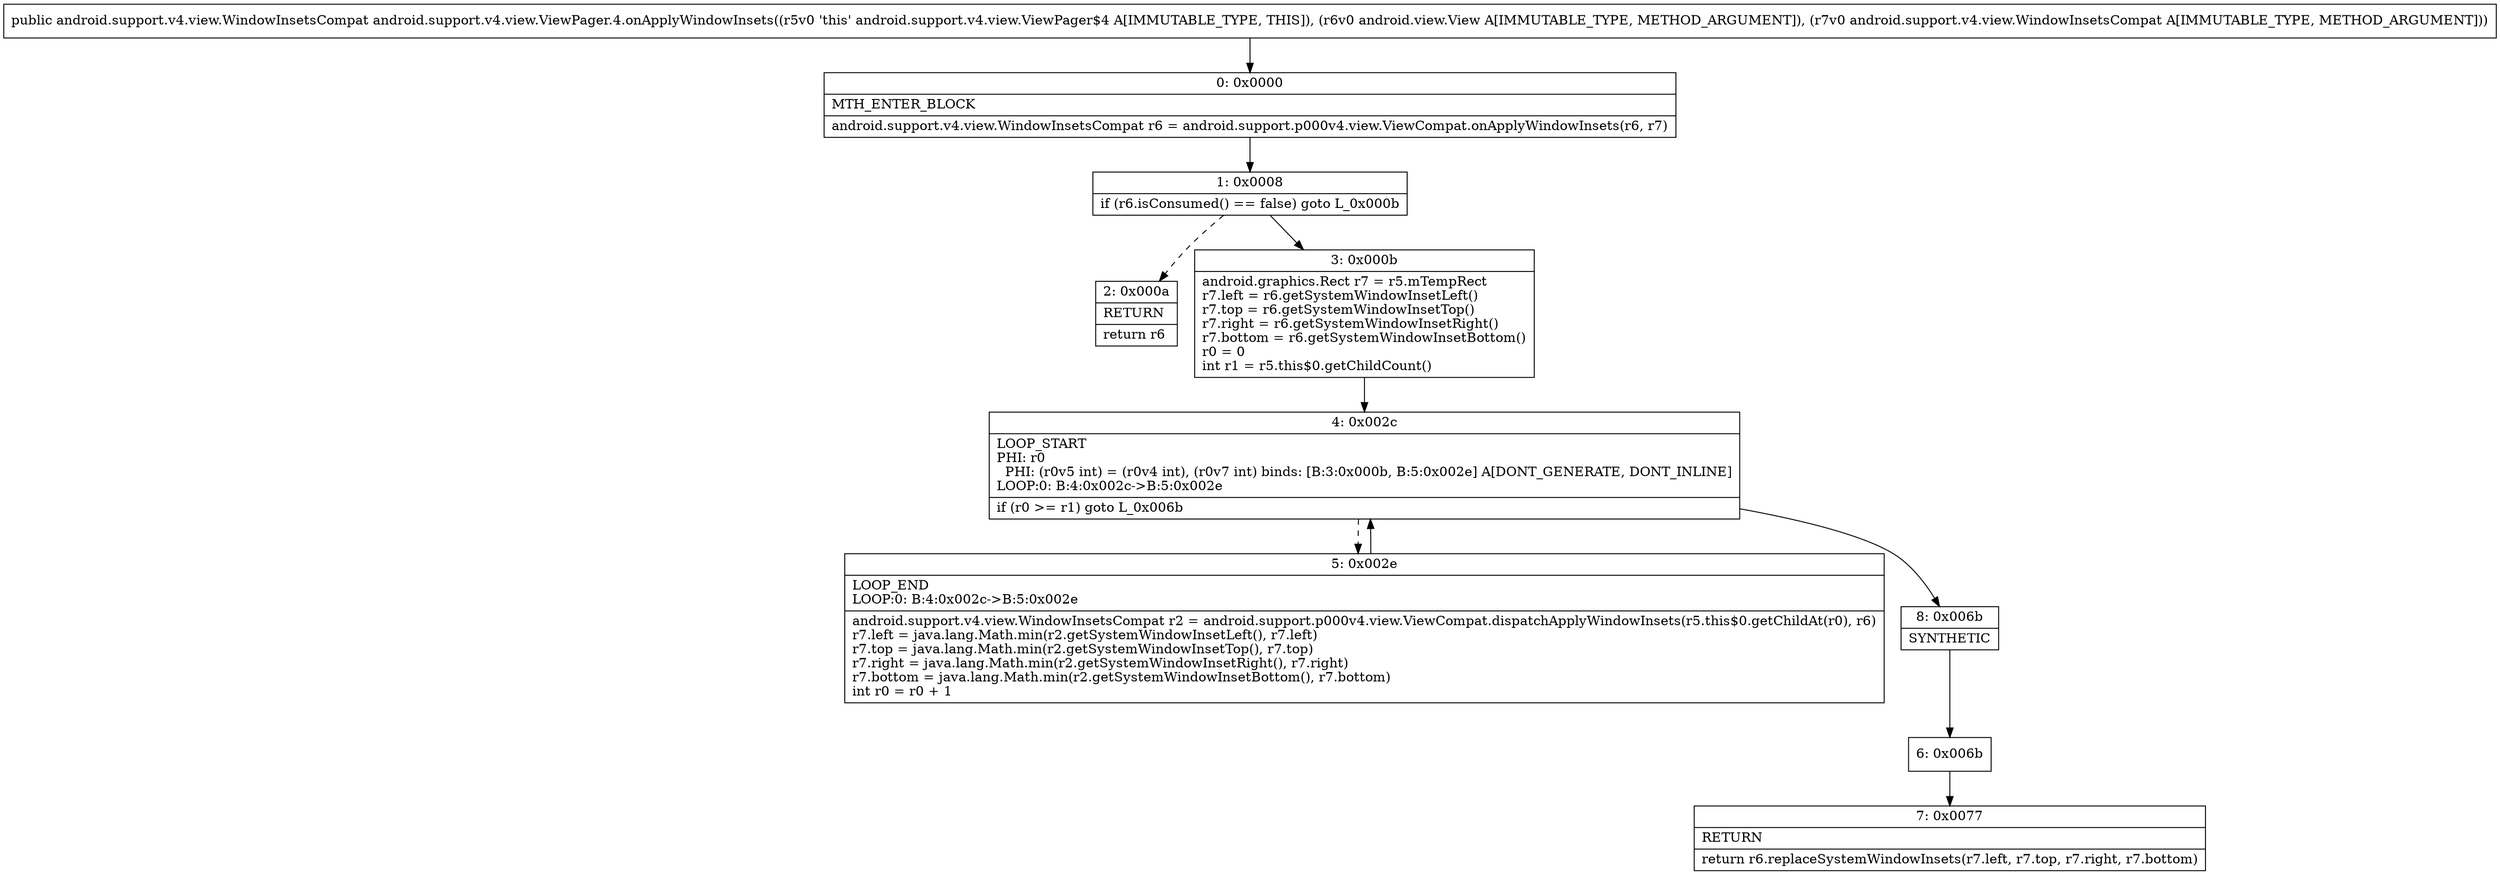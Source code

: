 digraph "CFG forandroid.support.v4.view.ViewPager.4.onApplyWindowInsets(Landroid\/view\/View;Landroid\/support\/v4\/view\/WindowInsetsCompat;)Landroid\/support\/v4\/view\/WindowInsetsCompat;" {
Node_0 [shape=record,label="{0\:\ 0x0000|MTH_ENTER_BLOCK\l|android.support.v4.view.WindowInsetsCompat r6 = android.support.p000v4.view.ViewCompat.onApplyWindowInsets(r6, r7)\l}"];
Node_1 [shape=record,label="{1\:\ 0x0008|if (r6.isConsumed() == false) goto L_0x000b\l}"];
Node_2 [shape=record,label="{2\:\ 0x000a|RETURN\l|return r6\l}"];
Node_3 [shape=record,label="{3\:\ 0x000b|android.graphics.Rect r7 = r5.mTempRect\lr7.left = r6.getSystemWindowInsetLeft()\lr7.top = r6.getSystemWindowInsetTop()\lr7.right = r6.getSystemWindowInsetRight()\lr7.bottom = r6.getSystemWindowInsetBottom()\lr0 = 0\lint r1 = r5.this$0.getChildCount()\l}"];
Node_4 [shape=record,label="{4\:\ 0x002c|LOOP_START\lPHI: r0 \l  PHI: (r0v5 int) = (r0v4 int), (r0v7 int) binds: [B:3:0x000b, B:5:0x002e] A[DONT_GENERATE, DONT_INLINE]\lLOOP:0: B:4:0x002c\-\>B:5:0x002e\l|if (r0 \>= r1) goto L_0x006b\l}"];
Node_5 [shape=record,label="{5\:\ 0x002e|LOOP_END\lLOOP:0: B:4:0x002c\-\>B:5:0x002e\l|android.support.v4.view.WindowInsetsCompat r2 = android.support.p000v4.view.ViewCompat.dispatchApplyWindowInsets(r5.this$0.getChildAt(r0), r6)\lr7.left = java.lang.Math.min(r2.getSystemWindowInsetLeft(), r7.left)\lr7.top = java.lang.Math.min(r2.getSystemWindowInsetTop(), r7.top)\lr7.right = java.lang.Math.min(r2.getSystemWindowInsetRight(), r7.right)\lr7.bottom = java.lang.Math.min(r2.getSystemWindowInsetBottom(), r7.bottom)\lint r0 = r0 + 1\l}"];
Node_6 [shape=record,label="{6\:\ 0x006b}"];
Node_7 [shape=record,label="{7\:\ 0x0077|RETURN\l|return r6.replaceSystemWindowInsets(r7.left, r7.top, r7.right, r7.bottom)\l}"];
Node_8 [shape=record,label="{8\:\ 0x006b|SYNTHETIC\l}"];
MethodNode[shape=record,label="{public android.support.v4.view.WindowInsetsCompat android.support.v4.view.ViewPager.4.onApplyWindowInsets((r5v0 'this' android.support.v4.view.ViewPager$4 A[IMMUTABLE_TYPE, THIS]), (r6v0 android.view.View A[IMMUTABLE_TYPE, METHOD_ARGUMENT]), (r7v0 android.support.v4.view.WindowInsetsCompat A[IMMUTABLE_TYPE, METHOD_ARGUMENT])) }"];
MethodNode -> Node_0;
Node_0 -> Node_1;
Node_1 -> Node_2[style=dashed];
Node_1 -> Node_3;
Node_3 -> Node_4;
Node_4 -> Node_5[style=dashed];
Node_4 -> Node_8;
Node_5 -> Node_4;
Node_6 -> Node_7;
Node_8 -> Node_6;
}


